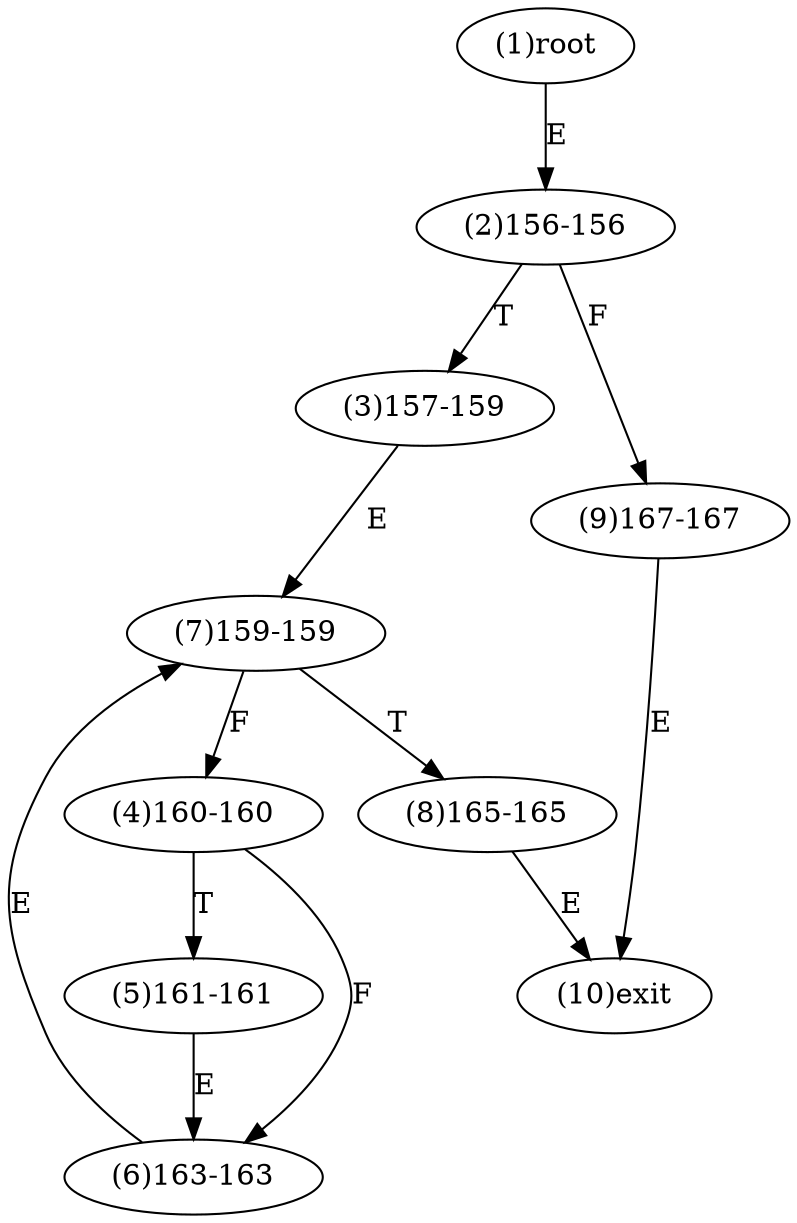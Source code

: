 digraph "" { 
1[ label="(1)root"];
2[ label="(2)156-156"];
3[ label="(3)157-159"];
4[ label="(4)160-160"];
5[ label="(5)161-161"];
6[ label="(6)163-163"];
7[ label="(7)159-159"];
8[ label="(8)165-165"];
9[ label="(9)167-167"];
10[ label="(10)exit"];
1->2[ label="E"];
2->9[ label="F"];
2->3[ label="T"];
3->7[ label="E"];
4->6[ label="F"];
4->5[ label="T"];
5->6[ label="E"];
6->7[ label="E"];
7->4[ label="F"];
7->8[ label="T"];
8->10[ label="E"];
9->10[ label="E"];
}